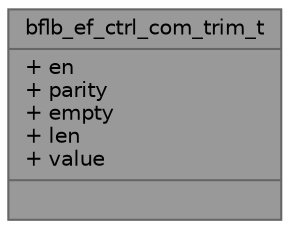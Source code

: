 digraph "bflb_ef_ctrl_com_trim_t"
{
 // LATEX_PDF_SIZE
  bgcolor="transparent";
  edge [fontname=Helvetica,fontsize=10,labelfontname=Helvetica,labelfontsize=10];
  node [fontname=Helvetica,fontsize=10,shape=box,height=0.2,width=0.4];
  Node1 [shape=record,label="{bflb_ef_ctrl_com_trim_t\n|+ en\l+ parity\l+ empty\l+ len\l+ value\l|}",height=0.2,width=0.4,color="gray40", fillcolor="grey60", style="filled", fontcolor="black",tooltip="Efuse common trim type definition"];
}
